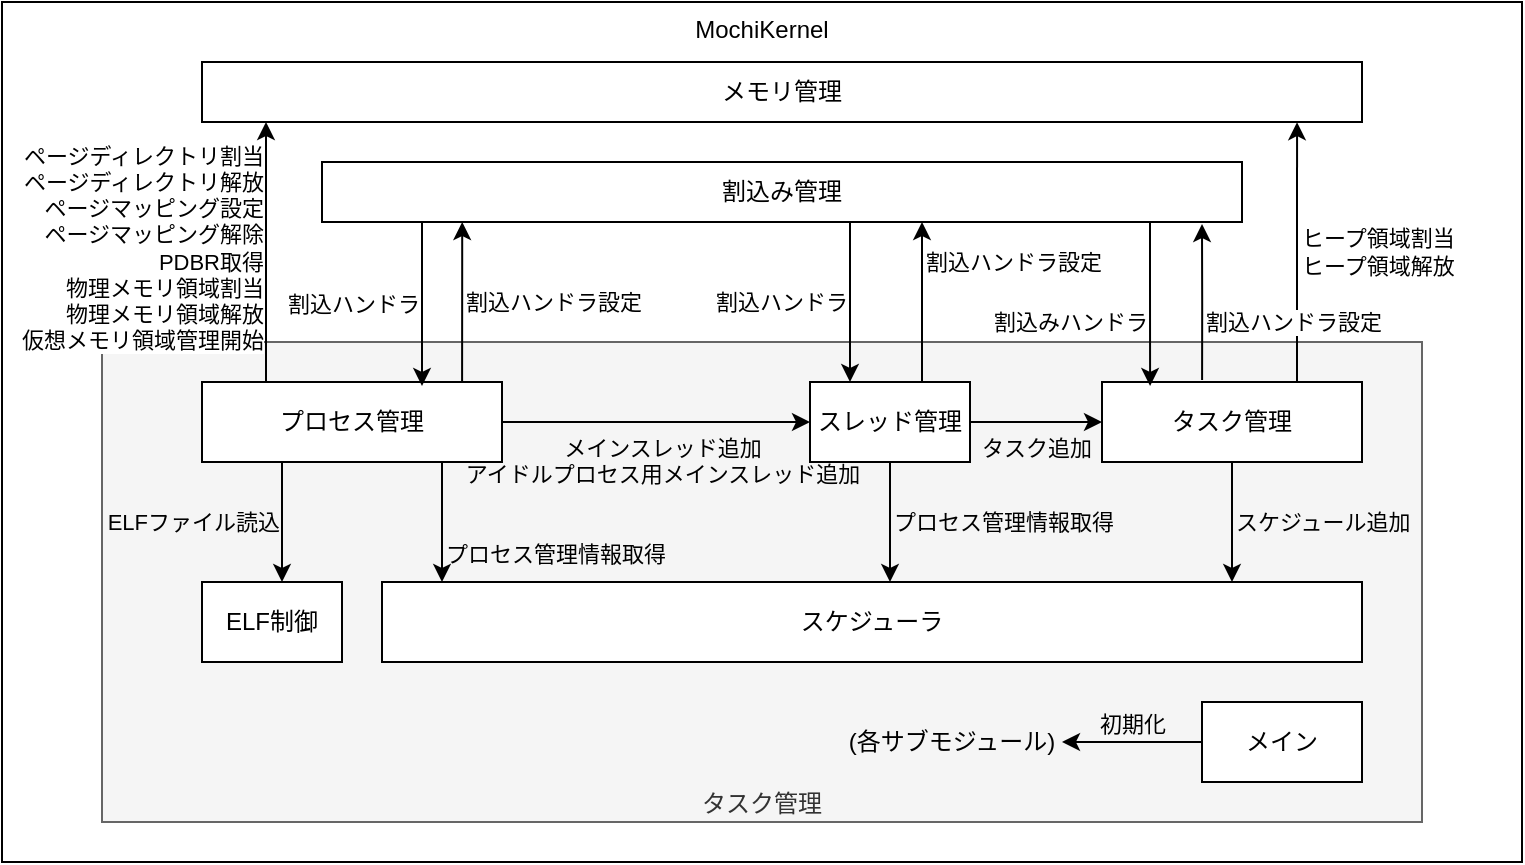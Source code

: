 <mxfile version="15.3.2" type="device"><diagram id="BI5uz4_PQqC_qEhOFN9A" name="ページ1"><mxGraphModel dx="981" dy="552" grid="1" gridSize="10" guides="1" tooltips="1" connect="1" arrows="1" fold="1" page="1" pageScale="1" pageWidth="827" pageHeight="1169" math="0" shadow="0"><root><mxCell id="0"/><mxCell id="1" parent="0"/><mxCell id="V_wHbE8AtcpJtFuO91w0-1" value="MochiKernel" style="rounded=0;whiteSpace=wrap;html=1;verticalAlign=top;" parent="1" vertex="1"><mxGeometry x="40" y="40" width="760" height="430" as="geometry"/></mxCell><mxCell id="V_wHbE8AtcpJtFuO91w0-6" value="タスク管理" style="rounded=0;whiteSpace=wrap;html=1;verticalAlign=bottom;fillColor=#f5f5f5;strokeColor=#666666;fontColor=#333333;" parent="1" vertex="1"><mxGeometry x="90" y="210" width="660" height="240" as="geometry"/></mxCell><mxCell id="V_wHbE8AtcpJtFuO91w0-11" value="メインスレッド追加&lt;br&gt;アイドルプロセス用メインスレッド追加" style="edgeStyle=orthogonalEdgeStyle;rounded=0;orthogonalLoop=1;jettySize=auto;html=1;exitX=1;exitY=0.5;exitDx=0;exitDy=0;entryX=0;entryY=0.5;entryDx=0;entryDy=0;verticalAlign=top;labelBackgroundColor=none;" parent="1" source="V_wHbE8AtcpJtFuO91w0-2" target="V_wHbE8AtcpJtFuO91w0-3" edge="1"><mxGeometry x="0.039" relative="1" as="geometry"><Array as="points"/><mxPoint as="offset"/></mxGeometry></mxCell><mxCell id="V_wHbE8AtcpJtFuO91w0-12" value="割込ハンドラ設定" style="edgeStyle=orthogonalEdgeStyle;rounded=0;orthogonalLoop=1;jettySize=auto;html=1;exitX=0.867;exitY=0;exitDx=0;exitDy=0;exitPerimeter=0;align=left;" parent="1" source="V_wHbE8AtcpJtFuO91w0-2" target="V_wHbE8AtcpJtFuO91w0-7" edge="1"><mxGeometry relative="1" as="geometry"><mxPoint x="238" y="191" as="targetPoint"/><Array as="points"><mxPoint x="270" y="170"/><mxPoint x="270" y="170"/></Array><mxPoint as="offset"/></mxGeometry></mxCell><mxCell id="V_wHbE8AtcpJtFuO91w0-14" value="ページディレクトリ割当&lt;br&gt;ページディレクトリ解放&lt;br&gt;ページマッピング設定&lt;br&gt;ページマッピング解除&lt;br&gt;PDBR取得&lt;br&gt;物理メモリ領域割当&lt;br&gt;物理メモリ領域解放&lt;br&gt;仮想メモリ領域管理開始" style="edgeStyle=orthogonalEdgeStyle;rounded=0;orthogonalLoop=1;jettySize=auto;html=1;exitX=0.25;exitY=0;exitDx=0;exitDy=0;align=right;verticalAlign=middle;" parent="1" source="V_wHbE8AtcpJtFuO91w0-2" target="V_wHbE8AtcpJtFuO91w0-13" edge="1"><mxGeometry x="0.077" relative="1" as="geometry"><Array as="points"><mxPoint x="172" y="160"/><mxPoint x="172" y="160"/></Array><mxPoint as="offset"/></mxGeometry></mxCell><mxCell id="V_wHbE8AtcpJtFuO91w0-26" value="プロセス管理情報取得" style="edgeStyle=orthogonalEdgeStyle;rounded=0;orthogonalLoop=1;jettySize=auto;html=1;align=left;labelBackgroundColor=none;" parent="1" source="V_wHbE8AtcpJtFuO91w0-2" target="V_wHbE8AtcpJtFuO91w0-5" edge="1"><mxGeometry x="0.523" relative="1" as="geometry"><Array as="points"><mxPoint x="260" y="300"/><mxPoint x="260" y="300"/></Array><mxPoint as="offset"/></mxGeometry></mxCell><mxCell id="V_wHbE8AtcpJtFuO91w0-27" value="ELFファイル読込" style="edgeStyle=orthogonalEdgeStyle;rounded=0;orthogonalLoop=1;jettySize=auto;html=1;align=right;verticalAlign=middle;labelBackgroundColor=none;" parent="1" source="V_wHbE8AtcpJtFuO91w0-2" target="V_wHbE8AtcpJtFuO91w0-15" edge="1"><mxGeometry relative="1" as="geometry"><Array as="points"><mxPoint x="180" y="290"/><mxPoint x="180" y="290"/></Array></mxGeometry></mxCell><mxCell id="V_wHbE8AtcpJtFuO91w0-2" value="プロセス管理" style="rounded=0;whiteSpace=wrap;html=1;" parent="1" vertex="1"><mxGeometry x="140" y="230" width="150" height="40" as="geometry"/></mxCell><mxCell id="V_wHbE8AtcpJtFuO91w0-18" value="割込ハンドラ設定" style="edgeStyle=orthogonalEdgeStyle;rounded=0;orthogonalLoop=1;jettySize=auto;html=1;align=left;" parent="1" source="V_wHbE8AtcpJtFuO91w0-3" target="V_wHbE8AtcpJtFuO91w0-7" edge="1"><mxGeometry x="0.5" relative="1" as="geometry"><Array as="points"><mxPoint x="500" y="190"/><mxPoint x="500" y="190"/></Array><mxPoint as="offset"/></mxGeometry></mxCell><mxCell id="V_wHbE8AtcpJtFuO91w0-19" value="タスク追加" style="edgeStyle=orthogonalEdgeStyle;rounded=0;orthogonalLoop=1;jettySize=auto;html=1;entryX=0;entryY=0.5;entryDx=0;entryDy=0;verticalAlign=top;labelBackgroundColor=none;" parent="1" source="V_wHbE8AtcpJtFuO91w0-3" target="V_wHbE8AtcpJtFuO91w0-4" edge="1"><mxGeometry relative="1" as="geometry"><Array as="points"/></mxGeometry></mxCell><mxCell id="V_wHbE8AtcpJtFuO91w0-30" value="プロセス管理情報取得" style="edgeStyle=orthogonalEdgeStyle;rounded=0;orthogonalLoop=1;jettySize=auto;html=1;align=left;labelBackgroundColor=none;" parent="1" source="V_wHbE8AtcpJtFuO91w0-3" target="V_wHbE8AtcpJtFuO91w0-5" edge="1"><mxGeometry relative="1" as="geometry"><Array as="points"><mxPoint x="484" y="370"/><mxPoint x="484" y="370"/></Array></mxGeometry></mxCell><mxCell id="V_wHbE8AtcpJtFuO91w0-3" value="スレッド管理" style="rounded=0;whiteSpace=wrap;html=1;" parent="1" vertex="1"><mxGeometry x="444" y="230" width="80" height="40" as="geometry"/></mxCell><mxCell id="V_wHbE8AtcpJtFuO91w0-22" value="ヒープ領域割当&lt;br&gt;ヒープ領域解放" style="edgeStyle=orthogonalEdgeStyle;rounded=0;orthogonalLoop=1;jettySize=auto;html=1;entryX=0.944;entryY=1.004;entryDx=0;entryDy=0;exitX=0.75;exitY=0;exitDx=0;exitDy=0;entryPerimeter=0;align=left;" parent="1" source="V_wHbE8AtcpJtFuO91w0-4" target="V_wHbE8AtcpJtFuO91w0-13" edge="1"><mxGeometry relative="1" as="geometry"><Array as="points"/></mxGeometry></mxCell><mxCell id="V_wHbE8AtcpJtFuO91w0-25" value="割込ハンドラ設定" style="edgeStyle=orthogonalEdgeStyle;rounded=0;orthogonalLoop=1;jettySize=auto;html=1;exitX=0.385;exitY=-0.025;exitDx=0;exitDy=0;exitPerimeter=0;align=left;" parent="1" source="V_wHbE8AtcpJtFuO91w0-4" edge="1"><mxGeometry x="-0.257" relative="1" as="geometry"><mxPoint x="640" y="151" as="targetPoint"/><Array as="points"/><mxPoint as="offset"/></mxGeometry></mxCell><mxCell id="V_wHbE8AtcpJtFuO91w0-29" value="スケジュール追加" style="edgeStyle=orthogonalEdgeStyle;rounded=0;orthogonalLoop=1;jettySize=auto;html=1;align=left;labelBackgroundColor=none;" parent="1" source="V_wHbE8AtcpJtFuO91w0-4" target="V_wHbE8AtcpJtFuO91w0-5" edge="1"><mxGeometry relative="1" as="geometry"><Array as="points"><mxPoint x="655" y="370"/><mxPoint x="655" y="370"/></Array></mxGeometry></mxCell><mxCell id="V_wHbE8AtcpJtFuO91w0-4" value="タスク管理" style="rounded=0;whiteSpace=wrap;html=1;" parent="1" vertex="1"><mxGeometry x="590" y="230" width="130" height="40" as="geometry"/></mxCell><mxCell id="V_wHbE8AtcpJtFuO91w0-5" value="スケジューラ" style="rounded=0;whiteSpace=wrap;html=1;" parent="1" vertex="1"><mxGeometry x="230" y="330" width="490" height="40" as="geometry"/></mxCell><mxCell id="2FEfGnnYl5nKJqHAYEVU-1" value="割込ハンドラ" style="edgeStyle=orthogonalEdgeStyle;rounded=0;orthogonalLoop=1;jettySize=auto;html=1;align=right;" parent="1" source="V_wHbE8AtcpJtFuO91w0-7" edge="1"><mxGeometry relative="1" as="geometry"><mxPoint x="250" y="232" as="targetPoint"/><Array as="points"><mxPoint x="250" y="232"/></Array></mxGeometry></mxCell><mxCell id="2FEfGnnYl5nKJqHAYEVU-2" value="割込ハンドラ" style="edgeStyle=orthogonalEdgeStyle;rounded=0;orthogonalLoop=1;jettySize=auto;html=1;entryX=0.25;entryY=0;entryDx=0;entryDy=0;align=right;" parent="1" source="V_wHbE8AtcpJtFuO91w0-7" target="V_wHbE8AtcpJtFuO91w0-3" edge="1"><mxGeometry relative="1" as="geometry"><Array as="points"><mxPoint x="464" y="170"/><mxPoint x="464" y="170"/></Array></mxGeometry></mxCell><mxCell id="2FEfGnnYl5nKJqHAYEVU-3" value="割込みハンドラ" style="edgeStyle=orthogonalEdgeStyle;rounded=0;orthogonalLoop=1;jettySize=auto;html=1;entryX=0.185;entryY=0.05;entryDx=0;entryDy=0;entryPerimeter=0;align=right;" parent="1" source="V_wHbE8AtcpJtFuO91w0-7" target="V_wHbE8AtcpJtFuO91w0-4" edge="1"><mxGeometry x="0.22" relative="1" as="geometry"><Array as="points"><mxPoint x="614" y="180"/><mxPoint x="614" y="180"/></Array><mxPoint as="offset"/></mxGeometry></mxCell><mxCell id="V_wHbE8AtcpJtFuO91w0-7" value="割込み管理" style="rounded=0;whiteSpace=wrap;html=1;" parent="1" vertex="1"><mxGeometry x="200" y="120" width="460" height="30" as="geometry"/></mxCell><mxCell id="TzD9blvq-GLnKEbO4tKD-3" value="初期化" style="edgeStyle=orthogonalEdgeStyle;rounded=0;orthogonalLoop=1;jettySize=auto;html=1;align=center;verticalAlign=bottom;labelBackgroundColor=none;" edge="1" parent="1" source="V_wHbE8AtcpJtFuO91w0-9" target="TzD9blvq-GLnKEbO4tKD-2"><mxGeometry relative="1" as="geometry"/></mxCell><mxCell id="V_wHbE8AtcpJtFuO91w0-9" value="メイン" style="rounded=0;whiteSpace=wrap;html=1;" parent="1" vertex="1"><mxGeometry x="640" y="390" width="80" height="40" as="geometry"/></mxCell><mxCell id="V_wHbE8AtcpJtFuO91w0-13" value="メモリ管理" style="rounded=0;whiteSpace=wrap;html=1;" parent="1" vertex="1"><mxGeometry x="140" y="70" width="580" height="30" as="geometry"/></mxCell><mxCell id="V_wHbE8AtcpJtFuO91w0-15" value="ELF制御" style="rounded=0;whiteSpace=wrap;html=1;" parent="1" vertex="1"><mxGeometry x="140" y="330" width="70" height="40" as="geometry"/></mxCell><mxCell id="TzD9blvq-GLnKEbO4tKD-2" value="(各サブモジュール)" style="text;html=1;strokeColor=none;fillColor=none;align=center;verticalAlign=middle;whiteSpace=wrap;rounded=0;" vertex="1" parent="1"><mxGeometry x="460" y="400" width="110" height="20" as="geometry"/></mxCell></root></mxGraphModel></diagram></mxfile>